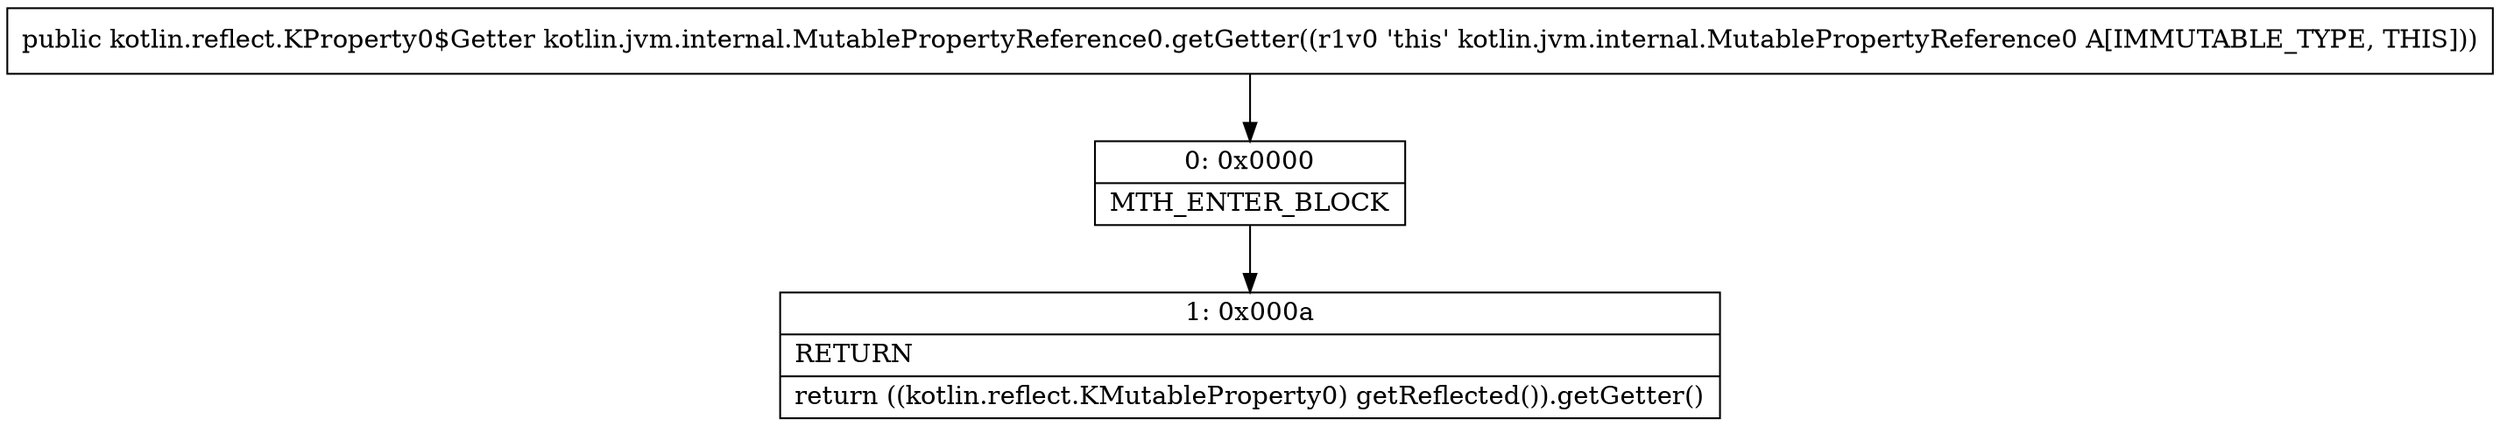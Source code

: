 digraph "CFG forkotlin.jvm.internal.MutablePropertyReference0.getGetter()Lkotlin\/reflect\/KProperty0$Getter;" {
Node_0 [shape=record,label="{0\:\ 0x0000|MTH_ENTER_BLOCK\l}"];
Node_1 [shape=record,label="{1\:\ 0x000a|RETURN\l|return ((kotlin.reflect.KMutableProperty0) getReflected()).getGetter()\l}"];
MethodNode[shape=record,label="{public kotlin.reflect.KProperty0$Getter kotlin.jvm.internal.MutablePropertyReference0.getGetter((r1v0 'this' kotlin.jvm.internal.MutablePropertyReference0 A[IMMUTABLE_TYPE, THIS])) }"];
MethodNode -> Node_0;
Node_0 -> Node_1;
}

